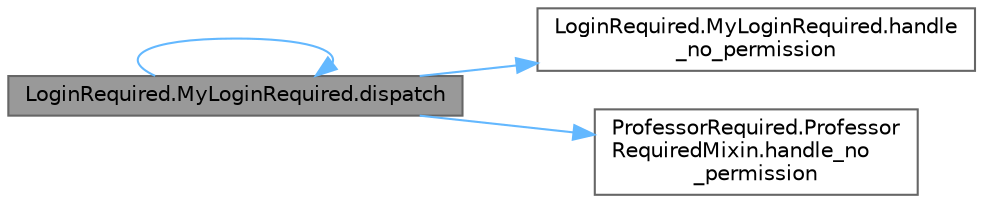 digraph "LoginRequired.MyLoginRequired.dispatch"
{
 // INTERACTIVE_SVG=YES
 // LATEX_PDF_SIZE
  bgcolor="transparent";
  edge [fontname=Helvetica,fontsize=10,labelfontname=Helvetica,labelfontsize=10];
  node [fontname=Helvetica,fontsize=10,shape=box,height=0.2,width=0.4];
  rankdir="LR";
  Node1 [label="LoginRequired.MyLoginRequired.dispatch",height=0.2,width=0.4,color="gray40", fillcolor="grey60", style="filled", fontcolor="black",tooltip=" "];
  Node1 -> Node1 [color="steelblue1",style="solid"];
  Node1 -> Node2 [color="steelblue1",style="solid"];
  Node2 [label="LoginRequired.MyLoginRequired.handle\l_no_permission",height=0.2,width=0.4,color="grey40", fillcolor="white", style="filled",URL="$class_login_required_1_1_my_login_required.html#af2a229f20b8d84dc8fe7a154dd735bef",tooltip=" "];
  Node1 -> Node3 [color="steelblue1",style="solid"];
  Node3 [label="ProfessorRequired.Professor\lRequiredMixin.handle_no\l_permission",height=0.2,width=0.4,color="grey40", fillcolor="white", style="filled",URL="$class_professor_required_1_1_professor_required_mixin.html#a91fdaa76fc0c2f204524b74d737822b1",tooltip=" "];
}
